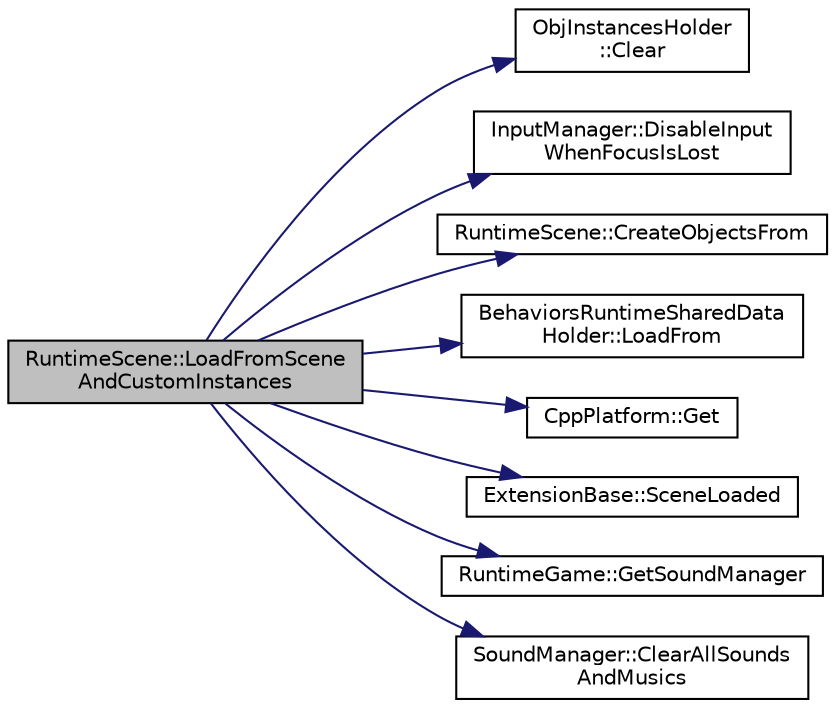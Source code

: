 digraph "RuntimeScene::LoadFromSceneAndCustomInstances"
{
  edge [fontname="Helvetica",fontsize="10",labelfontname="Helvetica",labelfontsize="10"];
  node [fontname="Helvetica",fontsize="10",shape=record];
  rankdir="LR";
  Node1 [label="RuntimeScene::LoadFromScene\lAndCustomInstances",height=0.2,width=0.4,color="black", fillcolor="grey75", style="filled", fontcolor="black"];
  Node1 -> Node2 [color="midnightblue",fontsize="10",style="solid",fontname="Helvetica"];
  Node2 [label="ObjInstancesHolder\l::Clear",height=0.2,width=0.4,color="black", fillcolor="white", style="filled",URL="$d3/de4/class_obj_instances_holder.html#a4651ecd7b0d9a732333f64b1ec1de131",tooltip="Clear the container. "];
  Node1 -> Node3 [color="midnightblue",fontsize="10",style="solid",fontname="Helvetica"];
  Node3 [label="InputManager::DisableInput\lWhenFocusIsLost",height=0.2,width=0.4,color="black", fillcolor="white", style="filled",URL="$df/dd1/class_input_manager.html#a22f8058cf238c89e0561795ce23efbd7"];
  Node1 -> Node4 [color="midnightblue",fontsize="10",style="solid",fontname="Helvetica"];
  Node4 [label="RuntimeScene::CreateObjectsFrom",height=0.2,width=0.4,color="black", fillcolor="white", style="filled",URL="$d7/d7f/class_runtime_scene.html#abef682468e4b7ea65f029c112fd89dc1"];
  Node1 -> Node5 [color="midnightblue",fontsize="10",style="solid",fontname="Helvetica"];
  Node5 [label="BehaviorsRuntimeSharedData\lHolder::LoadFrom",height=0.2,width=0.4,color="black", fillcolor="white", style="filled",URL="$d4/d30/class_behaviors_runtime_shared_data_holder.html#ae096fe257d190b618a10fd78ed54dcab",tooltip="Create all runtime shared data according to the initial shared data passed as argument. "];
  Node1 -> Node6 [color="midnightblue",fontsize="10",style="solid",fontname="Helvetica"];
  Node6 [label="CppPlatform::Get",height=0.2,width=0.4,color="black", fillcolor="white", style="filled",URL="$d3/d7d/class_cpp_platform.html#a5f9c3cd525df8f09539854d9b8a95a63",tooltip="Get access to the CppPlatform instance. ( CppPlatform is a singleton ). "];
  Node1 -> Node7 [color="midnightblue",fontsize="10",style="solid",fontname="Helvetica"];
  Node7 [label="ExtensionBase::SceneLoaded",height=0.2,width=0.4,color="black", fillcolor="white", style="filled",URL="$d5/de6/class_extension_base.html#a5f32f6e17f6d126ef85b668e988e2128",tooltip="Called when a scene is loaded: Useful to initialize some extensions specific objects related to scene..."];
  Node1 -> Node8 [color="midnightblue",fontsize="10",style="solid",fontname="Helvetica"];
  Node8 [label="RuntimeGame::GetSoundManager",height=0.2,width=0.4,color="black", fillcolor="white", style="filled",URL="$d8/ddb/class_runtime_game.html#a0c6a930cf57c383cc49c8eae1a3e86d6"];
  Node1 -> Node9 [color="midnightblue",fontsize="10",style="solid",fontname="Helvetica"];
  Node9 [label="SoundManager::ClearAllSounds\lAndMusics",height=0.2,width=0.4,color="black", fillcolor="white", style="filled",URL="$d5/dd9/class_sound_manager.html#a2e09a7dd49485af042eb6f3e43d2e641"];
}

